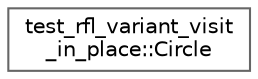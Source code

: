 digraph "类继承关系图"
{
 // LATEX_PDF_SIZE
  bgcolor="transparent";
  edge [fontname=Helvetica,fontsize=10,labelfontname=Helvetica,labelfontsize=10];
  node [fontname=Helvetica,fontsize=10,shape=box,height=0.2,width=0.4];
  rankdir="LR";
  Node0 [id="Node000000",label="test_rfl_variant_visit\l_in_place::Circle",height=0.2,width=0.4,color="grey40", fillcolor="white", style="filled",URL="$structtest__rfl__variant__visit__in__place_1_1_circle.html",tooltip=" "];
}
